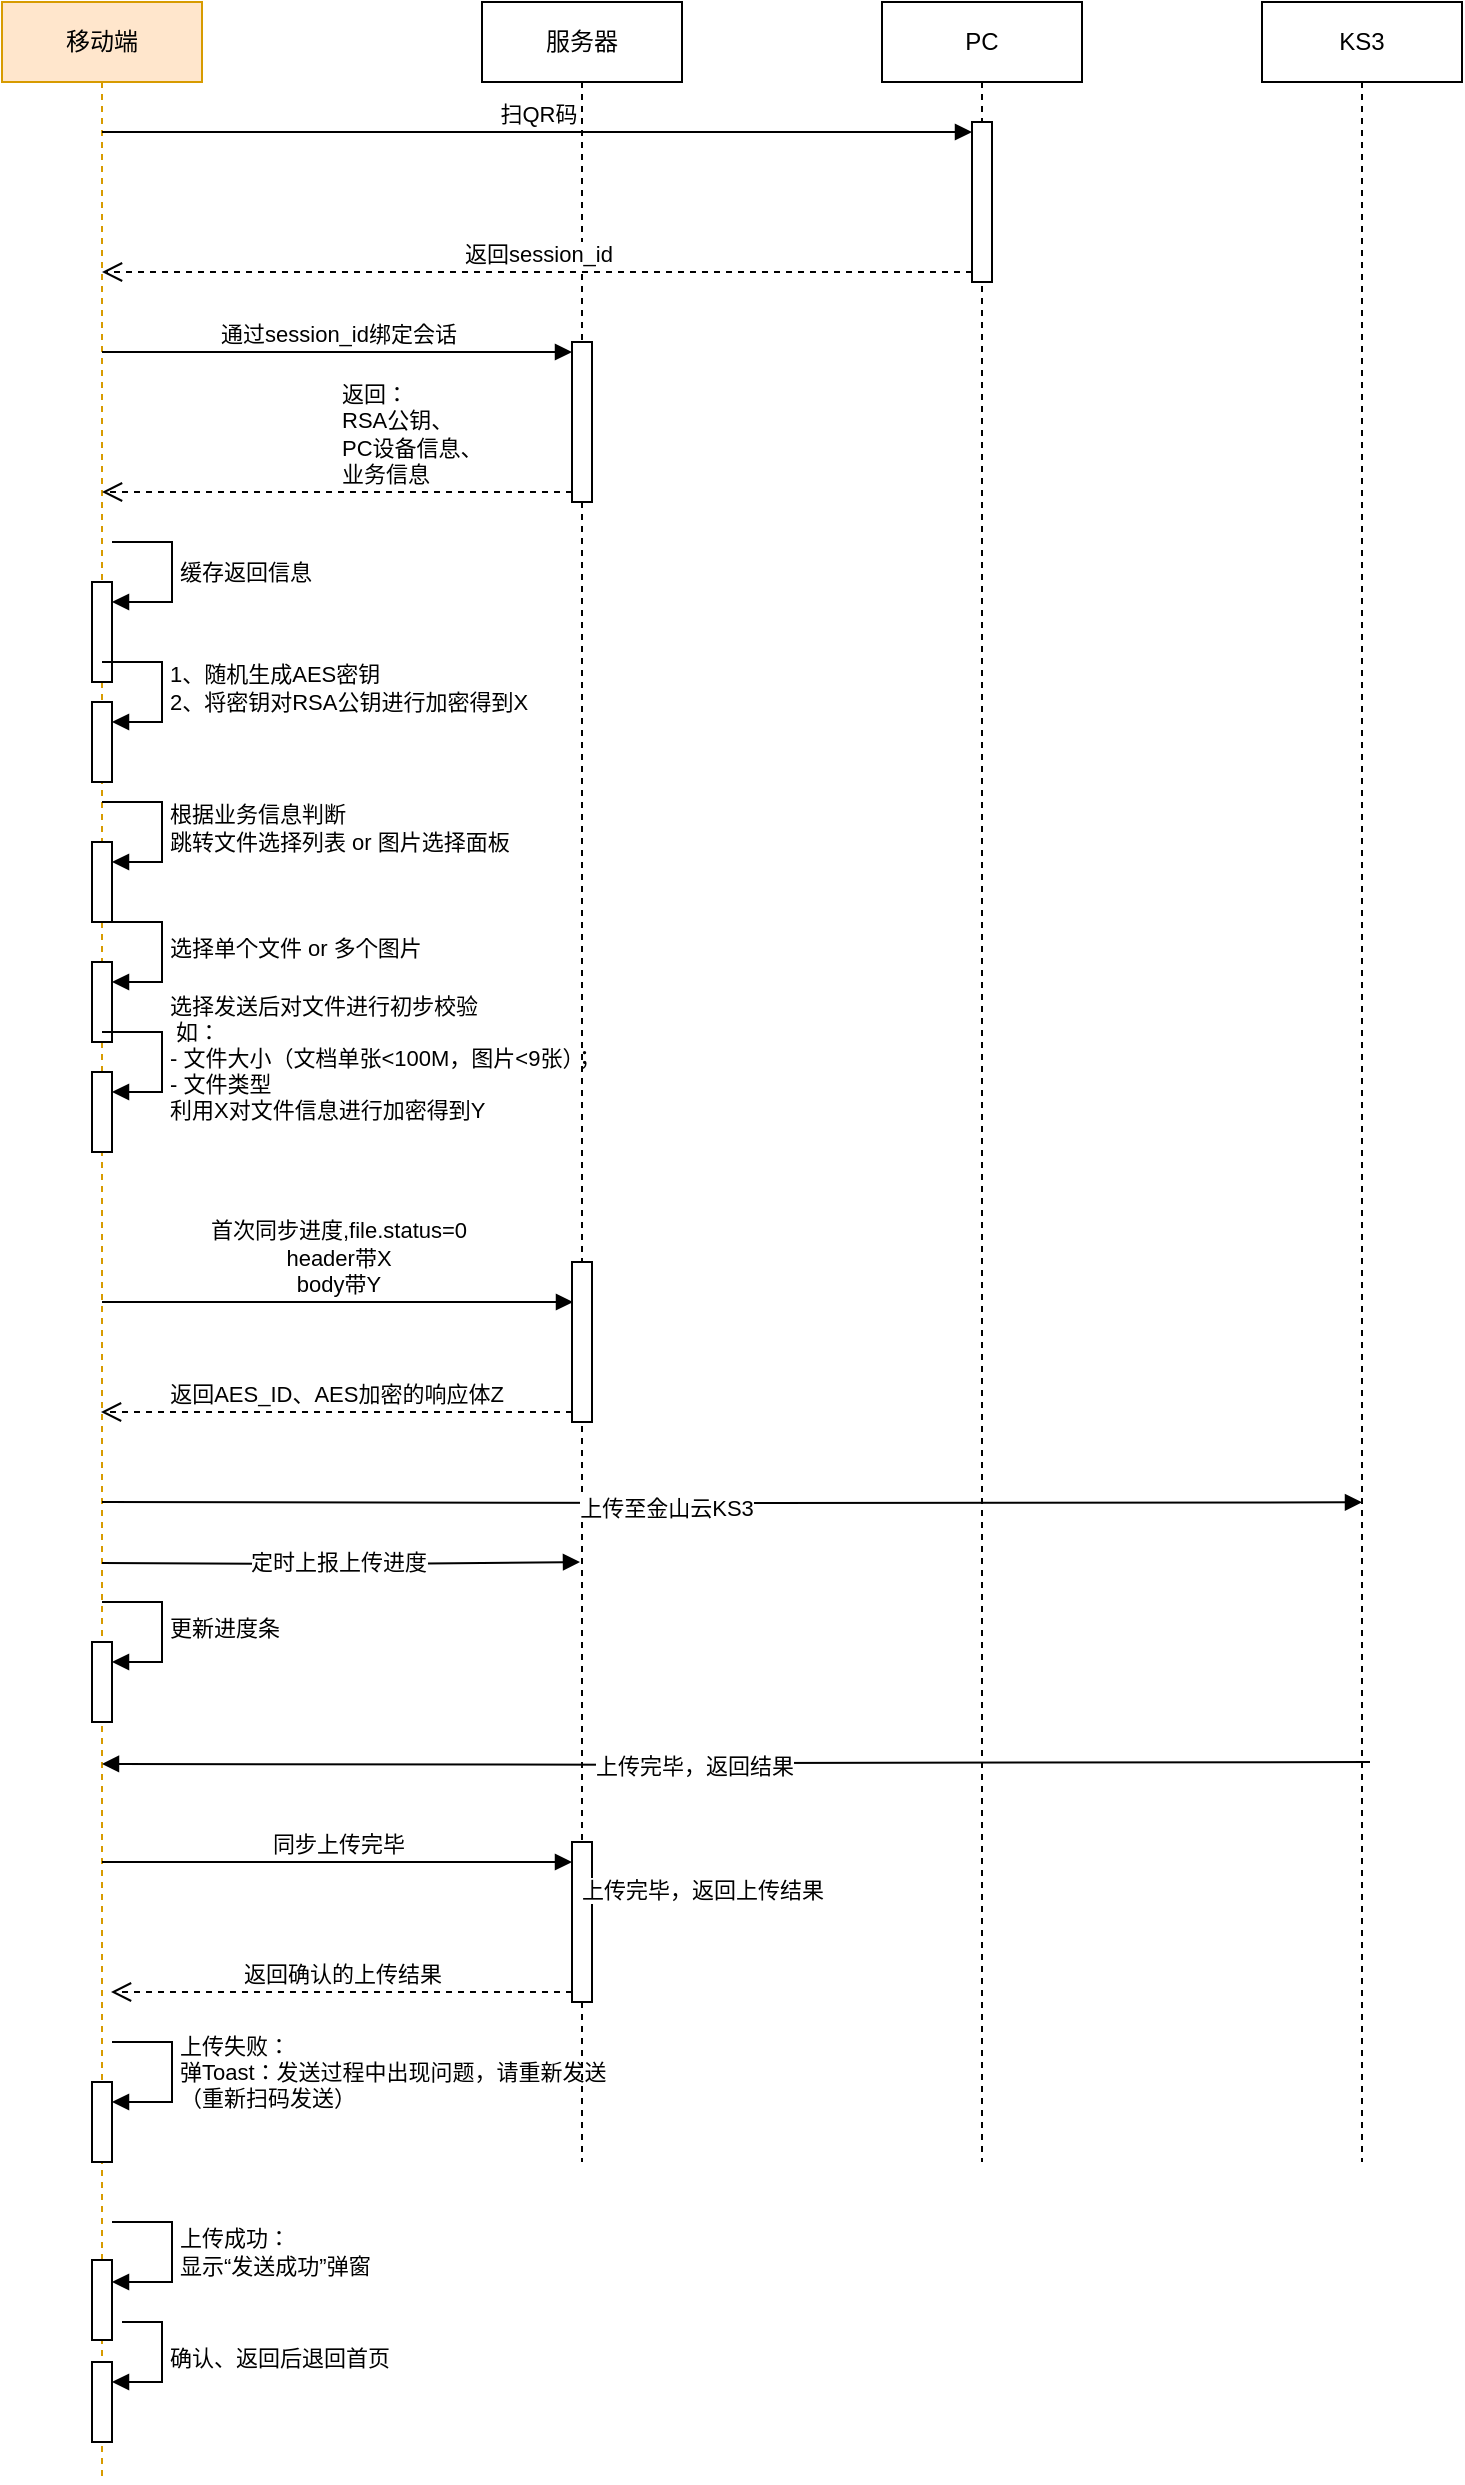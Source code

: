 <mxfile version="26.1.0">
  <diagram name="第 1 页" id="KWkgEdpOjVHMtZQRW1S4">
    <mxGraphModel dx="2261" dy="761" grid="1" gridSize="10" guides="1" tooltips="1" connect="1" arrows="1" fold="1" page="1" pageScale="1" pageWidth="827" pageHeight="1169" math="0" shadow="0">
      <root>
        <mxCell id="0" />
        <mxCell id="1" parent="0" />
        <mxCell id="ek3mOPpYoSzIFYNzSie1-1" value="移动端" style="shape=umlLifeline;perimeter=lifelinePerimeter;whiteSpace=wrap;html=1;container=1;dropTarget=0;collapsible=0;recursiveResize=0;outlineConnect=0;portConstraint=eastwest;newEdgeStyle={&quot;curved&quot;:0,&quot;rounded&quot;:0};fillColor=#ffe6cc;strokeColor=#d79b00;" vertex="1" parent="1">
          <mxGeometry x="-50" y="40" width="100" height="1240" as="geometry" />
        </mxCell>
        <mxCell id="ek3mOPpYoSzIFYNzSie1-19" value="" style="html=1;points=[[0,0,0,0,5],[0,1,0,0,-5],[1,0,0,0,5],[1,1,0,0,-5]];perimeter=orthogonalPerimeter;outlineConnect=0;targetShapes=umlLifeline;portConstraint=eastwest;newEdgeStyle={&quot;curved&quot;:0,&quot;rounded&quot;:0};" vertex="1" parent="ek3mOPpYoSzIFYNzSie1-1">
          <mxGeometry x="45" y="290" width="10" height="50" as="geometry" />
        </mxCell>
        <mxCell id="ek3mOPpYoSzIFYNzSie1-20" value="缓存返回信息" style="html=1;align=left;spacingLeft=2;endArrow=block;rounded=0;edgeStyle=orthogonalEdgeStyle;curved=0;rounded=0;" edge="1" target="ek3mOPpYoSzIFYNzSie1-19" parent="ek3mOPpYoSzIFYNzSie1-1">
          <mxGeometry relative="1" as="geometry">
            <mxPoint x="55" y="270" as="sourcePoint" />
            <Array as="points">
              <mxPoint x="85" y="300" />
            </Array>
          </mxGeometry>
        </mxCell>
        <mxCell id="ek3mOPpYoSzIFYNzSie1-21" value="" style="html=1;points=[[0,0,0,0,5],[0,1,0,0,-5],[1,0,0,0,5],[1,1,0,0,-5]];perimeter=orthogonalPerimeter;outlineConnect=0;targetShapes=umlLifeline;portConstraint=eastwest;newEdgeStyle={&quot;curved&quot;:0,&quot;rounded&quot;:0};" vertex="1" parent="ek3mOPpYoSzIFYNzSie1-1">
          <mxGeometry x="45" y="350" width="10" height="40" as="geometry" />
        </mxCell>
        <mxCell id="ek3mOPpYoSzIFYNzSie1-22" value="1、随机生成AES密钥&lt;div&gt;2、将密钥对RSA公钥进行加密得到X&lt;/div&gt;" style="html=1;align=left;spacingLeft=2;endArrow=block;rounded=0;edgeStyle=orthogonalEdgeStyle;curved=0;rounded=0;" edge="1" target="ek3mOPpYoSzIFYNzSie1-21" parent="ek3mOPpYoSzIFYNzSie1-1">
          <mxGeometry relative="1" as="geometry">
            <mxPoint x="50" y="330" as="sourcePoint" />
            <Array as="points">
              <mxPoint x="80" y="360" />
            </Array>
          </mxGeometry>
        </mxCell>
        <mxCell id="ek3mOPpYoSzIFYNzSie1-23" value="" style="html=1;points=[[0,0,0,0,5],[0,1,0,0,-5],[1,0,0,0,5],[1,1,0,0,-5]];perimeter=orthogonalPerimeter;outlineConnect=0;targetShapes=umlLifeline;portConstraint=eastwest;newEdgeStyle={&quot;curved&quot;:0,&quot;rounded&quot;:0};" vertex="1" parent="ek3mOPpYoSzIFYNzSie1-1">
          <mxGeometry x="45" y="420" width="10" height="40" as="geometry" />
        </mxCell>
        <mxCell id="ek3mOPpYoSzIFYNzSie1-24" value="根据业务信息判断&lt;div&gt;跳转文件选择列表 or 图片选择面板&lt;/div&gt;" style="html=1;align=left;spacingLeft=2;endArrow=block;rounded=0;edgeStyle=orthogonalEdgeStyle;curved=0;rounded=0;" edge="1" target="ek3mOPpYoSzIFYNzSie1-23" parent="ek3mOPpYoSzIFYNzSie1-1">
          <mxGeometry relative="1" as="geometry">
            <mxPoint x="50" y="400" as="sourcePoint" />
            <Array as="points">
              <mxPoint x="80" y="430" />
            </Array>
          </mxGeometry>
        </mxCell>
        <mxCell id="ek3mOPpYoSzIFYNzSie1-25" value="" style="html=1;points=[[0,0,0,0,5],[0,1,0,0,-5],[1,0,0,0,5],[1,1,0,0,-5]];perimeter=orthogonalPerimeter;outlineConnect=0;targetShapes=umlLifeline;portConstraint=eastwest;newEdgeStyle={&quot;curved&quot;:0,&quot;rounded&quot;:0};" vertex="1" parent="ek3mOPpYoSzIFYNzSie1-1">
          <mxGeometry x="45" y="480" width="10" height="40" as="geometry" />
        </mxCell>
        <mxCell id="ek3mOPpYoSzIFYNzSie1-26" value="选择单个文件 or 多个图片" style="html=1;align=left;spacingLeft=2;endArrow=block;rounded=0;edgeStyle=orthogonalEdgeStyle;curved=0;rounded=0;" edge="1" target="ek3mOPpYoSzIFYNzSie1-25" parent="ek3mOPpYoSzIFYNzSie1-1">
          <mxGeometry relative="1" as="geometry">
            <mxPoint x="50" y="460" as="sourcePoint" />
            <Array as="points">
              <mxPoint x="80" y="490" />
            </Array>
          </mxGeometry>
        </mxCell>
        <mxCell id="ek3mOPpYoSzIFYNzSie1-27" value="" style="html=1;points=[[0,0,0,0,5],[0,1,0,0,-5],[1,0,0,0,5],[1,1,0,0,-5]];perimeter=orthogonalPerimeter;outlineConnect=0;targetShapes=umlLifeline;portConstraint=eastwest;newEdgeStyle={&quot;curved&quot;:0,&quot;rounded&quot;:0};" vertex="1" parent="ek3mOPpYoSzIFYNzSie1-1">
          <mxGeometry x="45" y="535" width="10" height="40" as="geometry" />
        </mxCell>
        <mxCell id="ek3mOPpYoSzIFYNzSie1-28" value="选择发送后对文件进行初步校验&lt;div&gt;&amp;nbsp;如：&lt;/div&gt;&lt;div&gt;- 文件大小（文档单张&amp;lt;100M，图片&amp;lt;9张）；&lt;/div&gt;&lt;div&gt;- 文件类型&lt;/div&gt;&lt;div&gt;利用X对文件信息进行加密得到Y&lt;/div&gt;" style="html=1;align=left;spacingLeft=2;endArrow=block;rounded=0;edgeStyle=orthogonalEdgeStyle;curved=0;rounded=0;" edge="1" target="ek3mOPpYoSzIFYNzSie1-27" parent="ek3mOPpYoSzIFYNzSie1-1">
          <mxGeometry relative="1" as="geometry">
            <mxPoint x="50" y="515" as="sourcePoint" />
            <Array as="points">
              <mxPoint x="80" y="545" />
            </Array>
          </mxGeometry>
        </mxCell>
        <mxCell id="ek3mOPpYoSzIFYNzSie1-51" value="" style="html=1;points=[[0,0,0,0,5],[0,1,0,0,-5],[1,0,0,0,5],[1,1,0,0,-5]];perimeter=orthogonalPerimeter;outlineConnect=0;targetShapes=umlLifeline;portConstraint=eastwest;newEdgeStyle={&quot;curved&quot;:0,&quot;rounded&quot;:0};" vertex="1" parent="ek3mOPpYoSzIFYNzSie1-1">
          <mxGeometry x="45" y="1040" width="10" height="40" as="geometry" />
        </mxCell>
        <mxCell id="ek3mOPpYoSzIFYNzSie1-52" value="上传失败：&lt;div&gt;弹Toast：发送过程中出现问题，请重新发送&lt;br&gt;&lt;div&gt;（重新扫码发送）&lt;/div&gt;&lt;/div&gt;" style="html=1;align=left;spacingLeft=2;endArrow=block;rounded=0;edgeStyle=orthogonalEdgeStyle;curved=0;rounded=0;" edge="1" target="ek3mOPpYoSzIFYNzSie1-51" parent="ek3mOPpYoSzIFYNzSie1-1">
          <mxGeometry relative="1" as="geometry">
            <mxPoint x="55" y="1020" as="sourcePoint" />
            <Array as="points">
              <mxPoint x="85" y="1050" />
            </Array>
          </mxGeometry>
        </mxCell>
        <mxCell id="ek3mOPpYoSzIFYNzSie1-61" value="" style="html=1;points=[[0,0,0,0,5],[0,1,0,0,-5],[1,0,0,0,5],[1,1,0,0,-5]];perimeter=orthogonalPerimeter;outlineConnect=0;targetShapes=umlLifeline;portConstraint=eastwest;newEdgeStyle={&quot;curved&quot;:0,&quot;rounded&quot;:0};" vertex="1" parent="ek3mOPpYoSzIFYNzSie1-1">
          <mxGeometry x="45" y="1129" width="10" height="40" as="geometry" />
        </mxCell>
        <mxCell id="ek3mOPpYoSzIFYNzSie1-62" value="上传成功：&lt;div&gt;显示“发送成功”弹窗&lt;/div&gt;" style="html=1;align=left;spacingLeft=2;endArrow=block;rounded=0;edgeStyle=orthogonalEdgeStyle;curved=0;rounded=0;" edge="1" target="ek3mOPpYoSzIFYNzSie1-61" parent="ek3mOPpYoSzIFYNzSie1-1">
          <mxGeometry relative="1" as="geometry">
            <mxPoint x="55" y="1110" as="sourcePoint" />
            <Array as="points">
              <mxPoint x="85" y="1140" />
            </Array>
          </mxGeometry>
        </mxCell>
        <mxCell id="ek3mOPpYoSzIFYNzSie1-63" value="" style="html=1;points=[[0,0,0,0,5],[0,1,0,0,-5],[1,0,0,0,5],[1,1,0,0,-5]];perimeter=orthogonalPerimeter;outlineConnect=0;targetShapes=umlLifeline;portConstraint=eastwest;newEdgeStyle={&quot;curved&quot;:0,&quot;rounded&quot;:0};" vertex="1" parent="ek3mOPpYoSzIFYNzSie1-1">
          <mxGeometry x="45" y="820" width="10" height="40" as="geometry" />
        </mxCell>
        <mxCell id="ek3mOPpYoSzIFYNzSie1-64" value="更新进度条" style="html=1;align=left;spacingLeft=2;endArrow=block;rounded=0;edgeStyle=orthogonalEdgeStyle;curved=0;rounded=0;" edge="1" target="ek3mOPpYoSzIFYNzSie1-63" parent="ek3mOPpYoSzIFYNzSie1-1">
          <mxGeometry relative="1" as="geometry">
            <mxPoint x="50" y="800" as="sourcePoint" />
            <Array as="points">
              <mxPoint x="80" y="830" />
            </Array>
          </mxGeometry>
        </mxCell>
        <mxCell id="ek3mOPpYoSzIFYNzSie1-67" value="" style="html=1;points=[[0,0,0,0,5],[0,1,0,0,-5],[1,0,0,0,5],[1,1,0,0,-5]];perimeter=orthogonalPerimeter;outlineConnect=0;targetShapes=umlLifeline;portConstraint=eastwest;newEdgeStyle={&quot;curved&quot;:0,&quot;rounded&quot;:0};" vertex="1" parent="ek3mOPpYoSzIFYNzSie1-1">
          <mxGeometry x="45" y="1180" width="10" height="40" as="geometry" />
        </mxCell>
        <mxCell id="ek3mOPpYoSzIFYNzSie1-68" value="确认、返回后退回首页" style="html=1;align=left;spacingLeft=2;endArrow=block;rounded=0;edgeStyle=orthogonalEdgeStyle;curved=0;rounded=0;" edge="1" target="ek3mOPpYoSzIFYNzSie1-67" parent="ek3mOPpYoSzIFYNzSie1-1">
          <mxGeometry relative="1" as="geometry">
            <mxPoint x="60" y="1160" as="sourcePoint" />
            <Array as="points">
              <mxPoint x="80" y="1160" />
              <mxPoint x="80" y="1190" />
            </Array>
          </mxGeometry>
        </mxCell>
        <mxCell id="ek3mOPpYoSzIFYNzSie1-2" value="服务器" style="shape=umlLifeline;perimeter=lifelinePerimeter;whiteSpace=wrap;html=1;container=1;dropTarget=0;collapsible=0;recursiveResize=0;outlineConnect=0;portConstraint=eastwest;newEdgeStyle={&quot;curved&quot;:0,&quot;rounded&quot;:0};" vertex="1" parent="1">
          <mxGeometry x="190" y="40" width="100" height="1080" as="geometry" />
        </mxCell>
        <mxCell id="ek3mOPpYoSzIFYNzSie1-16" value="" style="html=1;points=[[0,0,0,0,5],[0,1,0,0,-5],[1,0,0,0,5],[1,1,0,0,-5]];perimeter=orthogonalPerimeter;outlineConnect=0;targetShapes=umlLifeline;portConstraint=eastwest;newEdgeStyle={&quot;curved&quot;:0,&quot;rounded&quot;:0};" vertex="1" parent="ek3mOPpYoSzIFYNzSie1-2">
          <mxGeometry x="45" y="170" width="10" height="80" as="geometry" />
        </mxCell>
        <mxCell id="ek3mOPpYoSzIFYNzSie1-34" value="" style="html=1;points=[[0,0,0,0,5],[0,1,0,0,-5],[1,0,0,0,5],[1,1,0,0,-5]];perimeter=orthogonalPerimeter;outlineConnect=0;targetShapes=umlLifeline;portConstraint=eastwest;newEdgeStyle={&quot;curved&quot;:0,&quot;rounded&quot;:0};" vertex="1" parent="ek3mOPpYoSzIFYNzSie1-2">
          <mxGeometry x="45" y="630" width="10" height="80" as="geometry" />
        </mxCell>
        <mxCell id="ek3mOPpYoSzIFYNzSie1-35" value="首次同步进度,file.status=0&lt;div&gt;header带X&lt;/div&gt;&lt;div&gt;body带Y&lt;/div&gt;" style="html=1;verticalAlign=bottom;endArrow=block;curved=0;rounded=0;entryX=0;entryY=0;entryDx=0;entryDy=5;" edge="1" parent="ek3mOPpYoSzIFYNzSie1-2">
          <mxGeometry relative="1" as="geometry">
            <mxPoint x="-190" y="650" as="sourcePoint" />
            <mxPoint x="45.5" y="650" as="targetPoint" />
          </mxGeometry>
        </mxCell>
        <mxCell id="ek3mOPpYoSzIFYNzSie1-36" value="返回AES_ID、AES加密的响应体Z" style="html=1;verticalAlign=bottom;endArrow=open;dashed=1;endSize=8;curved=0;rounded=0;exitX=0;exitY=1;exitDx=0;exitDy=-5;" edge="1" source="ek3mOPpYoSzIFYNzSie1-34" parent="ek3mOPpYoSzIFYNzSie1-2">
          <mxGeometry relative="1" as="geometry">
            <mxPoint x="-190.5" y="705" as="targetPoint" />
          </mxGeometry>
        </mxCell>
        <mxCell id="ek3mOPpYoSzIFYNzSie1-41" value="" style="endArrow=block;endFill=1;html=1;edgeStyle=orthogonalEdgeStyle;align=left;verticalAlign=top;rounded=0;entryX=0.5;entryY=0.807;entryDx=0;entryDy=0;entryPerimeter=0;" edge="1" parent="ek3mOPpYoSzIFYNzSie1-2">
          <mxGeometry x="-1" relative="1" as="geometry">
            <mxPoint x="-190" y="750" as="sourcePoint" />
            <mxPoint x="440" y="750.16" as="targetPoint" />
          </mxGeometry>
        </mxCell>
        <mxCell id="ek3mOPpYoSzIFYNzSie1-44" value="上传至金山云KS3" style="edgeLabel;html=1;align=center;verticalAlign=middle;resizable=0;points=[];" vertex="1" connectable="0" parent="ek3mOPpYoSzIFYNzSie1-41">
          <mxGeometry x="-0.078" y="-2" relative="1" as="geometry">
            <mxPoint x="-9" as="offset" />
          </mxGeometry>
        </mxCell>
        <mxCell id="ek3mOPpYoSzIFYNzSie1-45" value="" style="endArrow=block;endFill=1;html=1;edgeStyle=orthogonalEdgeStyle;align=left;verticalAlign=top;rounded=0;entryX=0.49;entryY=0.863;entryDx=0;entryDy=0;entryPerimeter=0;" edge="1" parent="ek3mOPpYoSzIFYNzSie1-2">
          <mxGeometry x="-1" relative="1" as="geometry">
            <mxPoint x="-190" y="780.56" as="sourcePoint" />
            <mxPoint x="49" y="780" as="targetPoint" />
          </mxGeometry>
        </mxCell>
        <mxCell id="ek3mOPpYoSzIFYNzSie1-47" value="定时上报上传进度" style="edgeLabel;html=1;align=center;verticalAlign=middle;resizable=0;points=[];" vertex="1" connectable="0" parent="ek3mOPpYoSzIFYNzSie1-45">
          <mxGeometry x="-0.016" y="1" relative="1" as="geometry">
            <mxPoint as="offset" />
          </mxGeometry>
        </mxCell>
        <mxCell id="ek3mOPpYoSzIFYNzSie1-58" value="" style="html=1;points=[[0,0,0,0,5],[0,1,0,0,-5],[1,0,0,0,5],[1,1,0,0,-5]];perimeter=orthogonalPerimeter;outlineConnect=0;targetShapes=umlLifeline;portConstraint=eastwest;newEdgeStyle={&quot;curved&quot;:0,&quot;rounded&quot;:0};" vertex="1" parent="ek3mOPpYoSzIFYNzSie1-2">
          <mxGeometry x="45" y="920" width="10" height="80" as="geometry" />
        </mxCell>
        <mxCell id="ek3mOPpYoSzIFYNzSie1-3" value="PC" style="shape=umlLifeline;perimeter=lifelinePerimeter;whiteSpace=wrap;html=1;container=1;dropTarget=0;collapsible=0;recursiveResize=0;outlineConnect=0;portConstraint=eastwest;newEdgeStyle={&quot;curved&quot;:0,&quot;rounded&quot;:0};" vertex="1" parent="1">
          <mxGeometry x="390" y="40" width="100" height="1080" as="geometry" />
        </mxCell>
        <mxCell id="ek3mOPpYoSzIFYNzSie1-10" value="" style="html=1;points=[[0,0,0,0,5],[0,1,0,0,-5],[1,0,0,0,5],[1,1,0,0,-5]];perimeter=orthogonalPerimeter;outlineConnect=0;targetShapes=umlLifeline;portConstraint=eastwest;newEdgeStyle={&quot;curved&quot;:0,&quot;rounded&quot;:0};" vertex="1" parent="ek3mOPpYoSzIFYNzSie1-3">
          <mxGeometry x="45" y="60" width="10" height="80" as="geometry" />
        </mxCell>
        <mxCell id="ek3mOPpYoSzIFYNzSie1-11" value="扫QR码" style="html=1;verticalAlign=bottom;endArrow=block;curved=0;rounded=0;entryX=0;entryY=0;entryDx=0;entryDy=5;" edge="1" target="ek3mOPpYoSzIFYNzSie1-10" parent="1" source="ek3mOPpYoSzIFYNzSie1-1">
          <mxGeometry relative="1" as="geometry">
            <mxPoint x="365" y="145" as="sourcePoint" />
          </mxGeometry>
        </mxCell>
        <mxCell id="ek3mOPpYoSzIFYNzSie1-12" value="返回session_id" style="html=1;verticalAlign=bottom;endArrow=open;dashed=1;endSize=8;curved=0;rounded=0;exitX=0;exitY=1;exitDx=0;exitDy=-5;" edge="1" source="ek3mOPpYoSzIFYNzSie1-10" parent="1" target="ek3mOPpYoSzIFYNzSie1-1">
          <mxGeometry relative="1" as="geometry">
            <mxPoint x="365" y="215" as="targetPoint" />
          </mxGeometry>
        </mxCell>
        <mxCell id="ek3mOPpYoSzIFYNzSie1-17" value="通过session_id绑定会话" style="html=1;verticalAlign=bottom;endArrow=block;curved=0;rounded=0;entryX=0;entryY=0;entryDx=0;entryDy=5;" edge="1" target="ek3mOPpYoSzIFYNzSie1-16" parent="1" source="ek3mOPpYoSzIFYNzSie1-1">
          <mxGeometry relative="1" as="geometry">
            <mxPoint x="165" y="215" as="sourcePoint" />
          </mxGeometry>
        </mxCell>
        <mxCell id="ek3mOPpYoSzIFYNzSie1-18" value="返回：&lt;div&gt;RSA公钥、&lt;/div&gt;&lt;div&gt;PC设备信息、&lt;/div&gt;&lt;div&gt;业务信息&lt;/div&gt;" style="html=1;verticalAlign=bottom;endArrow=open;dashed=1;endSize=8;curved=0;rounded=0;exitX=0;exitY=1;exitDx=0;exitDy=-5;align=left;" edge="1" source="ek3mOPpYoSzIFYNzSie1-16" parent="1" target="ek3mOPpYoSzIFYNzSie1-1">
          <mxGeometry x="0.002" relative="1" as="geometry">
            <mxPoint x="165" y="285" as="targetPoint" />
            <mxPoint as="offset" />
          </mxGeometry>
        </mxCell>
        <mxCell id="ek3mOPpYoSzIFYNzSie1-37" value="KS3" style="shape=umlLifeline;perimeter=lifelinePerimeter;whiteSpace=wrap;html=1;container=1;dropTarget=0;collapsible=0;recursiveResize=0;outlineConnect=0;portConstraint=eastwest;newEdgeStyle={&quot;curved&quot;:0,&quot;rounded&quot;:0};" vertex="1" parent="1">
          <mxGeometry x="580" y="40" width="100" height="1080" as="geometry" />
        </mxCell>
        <mxCell id="ek3mOPpYoSzIFYNzSie1-59" value="同步上传完毕" style="html=1;verticalAlign=bottom;endArrow=block;curved=0;rounded=0;" edge="1" target="ek3mOPpYoSzIFYNzSie1-58" parent="1">
          <mxGeometry relative="1" as="geometry">
            <mxPoint y="970" as="sourcePoint" />
            <mxPoint x="235.5" y="970" as="targetPoint" />
          </mxGeometry>
        </mxCell>
        <mxCell id="ek3mOPpYoSzIFYNzSie1-60" value="返回确认的上传结果" style="html=1;verticalAlign=bottom;endArrow=open;dashed=1;endSize=8;curved=0;rounded=0;exitX=0;exitY=1;exitDx=0;exitDy=-5;" edge="1" source="ek3mOPpYoSzIFYNzSie1-58" parent="1">
          <mxGeometry relative="1" as="geometry">
            <mxPoint x="4.5" y="1035" as="targetPoint" />
          </mxGeometry>
        </mxCell>
        <mxCell id="ek3mOPpYoSzIFYNzSie1-48" value="" style="endArrow=block;endFill=1;html=1;edgeStyle=orthogonalEdgeStyle;align=left;verticalAlign=top;rounded=0;exitX=0.52;exitY=0.908;exitDx=0;exitDy=0;exitPerimeter=0;" edge="1" parent="1">
          <mxGeometry x="-1" relative="1" as="geometry">
            <mxPoint x="634" y="920" as="sourcePoint" />
            <mxPoint y="920.96" as="targetPoint" />
          </mxGeometry>
        </mxCell>
        <mxCell id="ek3mOPpYoSzIFYNzSie1-50" value="上传完毕，返回上传结果" style="edgeLabel;html=1;align=center;verticalAlign=middle;resizable=0;points=[];" vertex="1" connectable="0" parent="ek3mOPpYoSzIFYNzSie1-48">
          <mxGeometry x="0.073" y="2" relative="1" as="geometry">
            <mxPoint x="5" y="60" as="offset" />
          </mxGeometry>
        </mxCell>
        <mxCell id="ek3mOPpYoSzIFYNzSie1-65" value="上传完毕，返回结果" style="edgeLabel;html=1;align=center;verticalAlign=middle;resizable=0;points=[];" vertex="1" connectable="0" parent="ek3mOPpYoSzIFYNzSie1-48">
          <mxGeometry x="0.068" relative="1" as="geometry">
            <mxPoint as="offset" />
          </mxGeometry>
        </mxCell>
      </root>
    </mxGraphModel>
  </diagram>
</mxfile>
